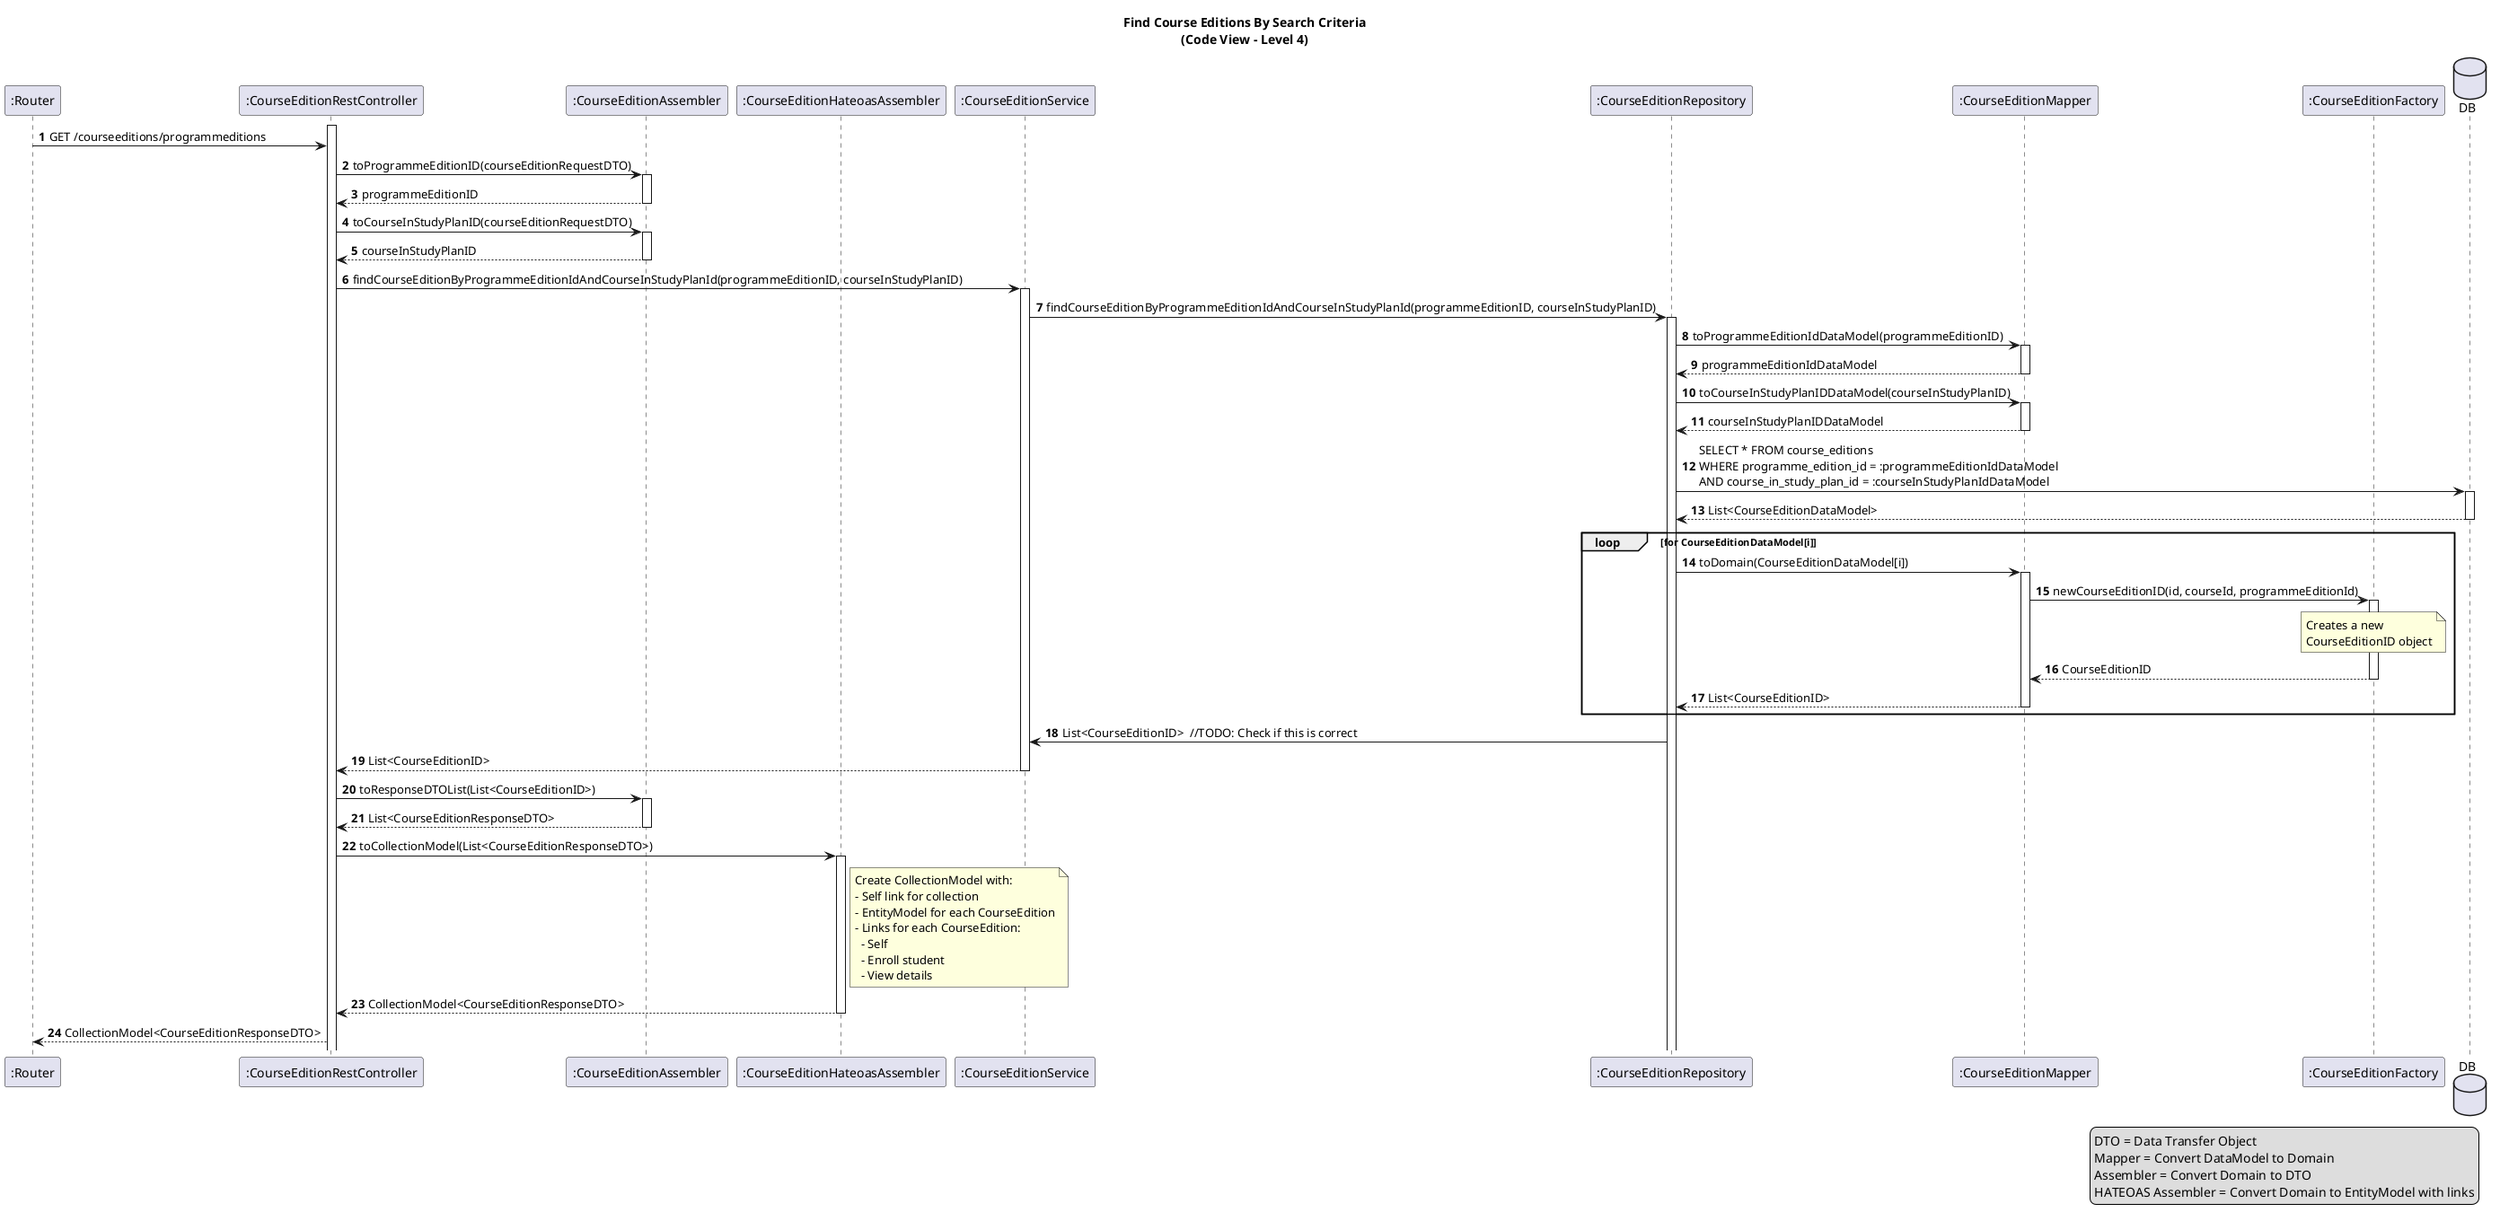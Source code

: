 @startuml
title: Find Course Editions By Search Criteria\n(Code View - Level 4)

autonumber

participant ":Router" as router
participant ":CourseEditionRestController" as ceCtrl
activate ceCtrl
participant ":CourseEditionAssembler" as ceAssembler
participant ":CourseEditionHateoasAssembler" as ceHateoasAssembler
participant ":CourseEditionService" as ceService
participant ":CourseEditionRepository" as ceRepo
participant ":CourseEditionMapper" as ceMapper
participant ":CourseEditionFactory" as ceFactory
database DB

router -> ceCtrl: GET /courseeditions/programmeditions
ceCtrl -> ceAssembler ++: toProgrammeEditionID(courseEditionRequestDTO)
ceAssembler --> ceCtrl --: programmeEditionID
ceCtrl -> ceAssembler ++: toCourseInStudyPlanID(courseEditionRequestDTO)
ceAssembler --> ceCtrl --: courseInStudyPlanID

ceCtrl -> ceService ++: findCourseEditionByProgrammeEditionIdAndCourseInStudyPlanId(programmeEditionID, courseInStudyPlanID)
ceService -> ceRepo ++: findCourseEditionByProgrammeEditionIdAndCourseInStudyPlanId(programmeEditionID, courseInStudyPlanID)

ceRepo -> ceMapper ++: toProgrammeEditionIdDataModel(programmeEditionID)
ceMapper --> ceRepo --: programmeEditionIdDataModel
ceRepo -> ceMapper ++: toCourseInStudyPlanIDDataModel(courseInStudyPlanID)
ceMapper --> ceRepo --: courseInStudyPlanIDDataModel

ceRepo -> DB ++: SELECT * FROM course_editions \nWHERE programme_edition_id = :programmeEditionIdDataModel \nAND course_in_study_plan_id = :courseInStudyPlanIdDataModel
DB --> ceRepo --: List<CourseEditionDataModel>

loop for CourseEditionDataModel[i]
ceRepo -> ceMapper ++: toDomain(CourseEditionDataModel[i])
ceMapper -> ceFactory ++: newCourseEditionID(id, courseId, programmeEditionId)
note over of ceFactory
    Creates a new
    CourseEditionID object
end note
ceFactory --> ceMapper --: CourseEditionID
ceMapper --> ceRepo --: List<CourseEditionID> 
end

ceRepo -> ceService: List<CourseEditionID>  //TODO: Check if this is correct
ceService --> ceCtrl --: List<CourseEditionID>
ceCtrl -> ceAssembler ++: toResponseDTOList(List<CourseEditionID>)
ceAssembler --> ceCtrl --: List<CourseEditionResponseDTO>
ceCtrl -> ceHateoasAssembler ++: toCollectionModel(List<CourseEditionResponseDTO>)
note right of ceHateoasAssembler
  Create CollectionModel with:
  - Self link for collection
  - EntityModel for each CourseEdition
  - Links for each CourseEdition:
    - Self
    - Enroll student
    - View details
end note
ceHateoasAssembler --> ceCtrl --: CollectionModel<CourseEditionResponseDTO>
ceCtrl --> router: CollectionModel<CourseEditionResponseDTO>

legend right
  DTO = Data Transfer Object
  Mapper = Convert DataModel to Domain
  Assembler = Convert Domain to DTO
  HATEOAS Assembler = Convert Domain to EntityModel with links
end legend

@enduml 